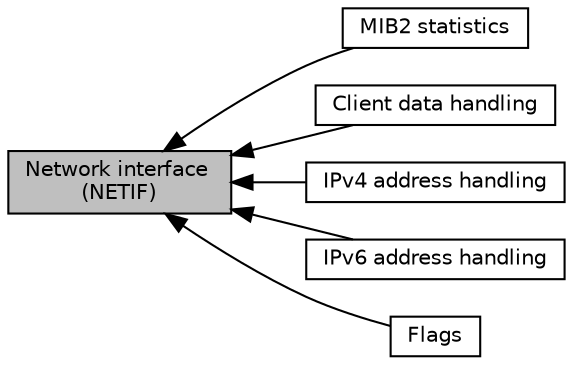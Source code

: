 digraph "Network interface (NETIF)"
{
  edge [fontname="Helvetica",fontsize="10",labelfontname="Helvetica",labelfontsize="10"];
  node [fontname="Helvetica",fontsize="10",shape=box];
  rankdir=LR;
  Node3 [label="MIB2 statistics",height=0.2,width=0.4,color="black", fillcolor="white", style="filled",URL="$group__netif__mib2.html",tooltip=" "];
  Node6 [label="Client data handling",height=0.2,width=0.4,color="black", fillcolor="white", style="filled",URL="$group__netif__cd.html",tooltip="Store data (void*) on a netif for application usage."];
  Node1 [label="Network interface \l(NETIF)",height=0.2,width=0.4,color="black", fillcolor="grey75", style="filled", fontcolor="black",tooltip=" "];
  Node4 [label="IPv4 address handling",height=0.2,width=0.4,color="black", fillcolor="white", style="filled",URL="$group__netif__ip4.html",tooltip=" "];
  Node5 [label="IPv6 address handling",height=0.2,width=0.4,color="black", fillcolor="white", style="filled",URL="$group__netif__ip6.html",tooltip=" "];
  Node2 [label="Flags",height=0.2,width=0.4,color="black", fillcolor="white", style="filled",URL="$group__netif__flags.html",tooltip=" "];
  Node1->Node2 [shape=plaintext, dir="back", style="solid"];
  Node1->Node3 [shape=plaintext, dir="back", style="solid"];
  Node1->Node4 [shape=plaintext, dir="back", style="solid"];
  Node1->Node5 [shape=plaintext, dir="back", style="solid"];
  Node1->Node6 [shape=plaintext, dir="back", style="solid"];
}
